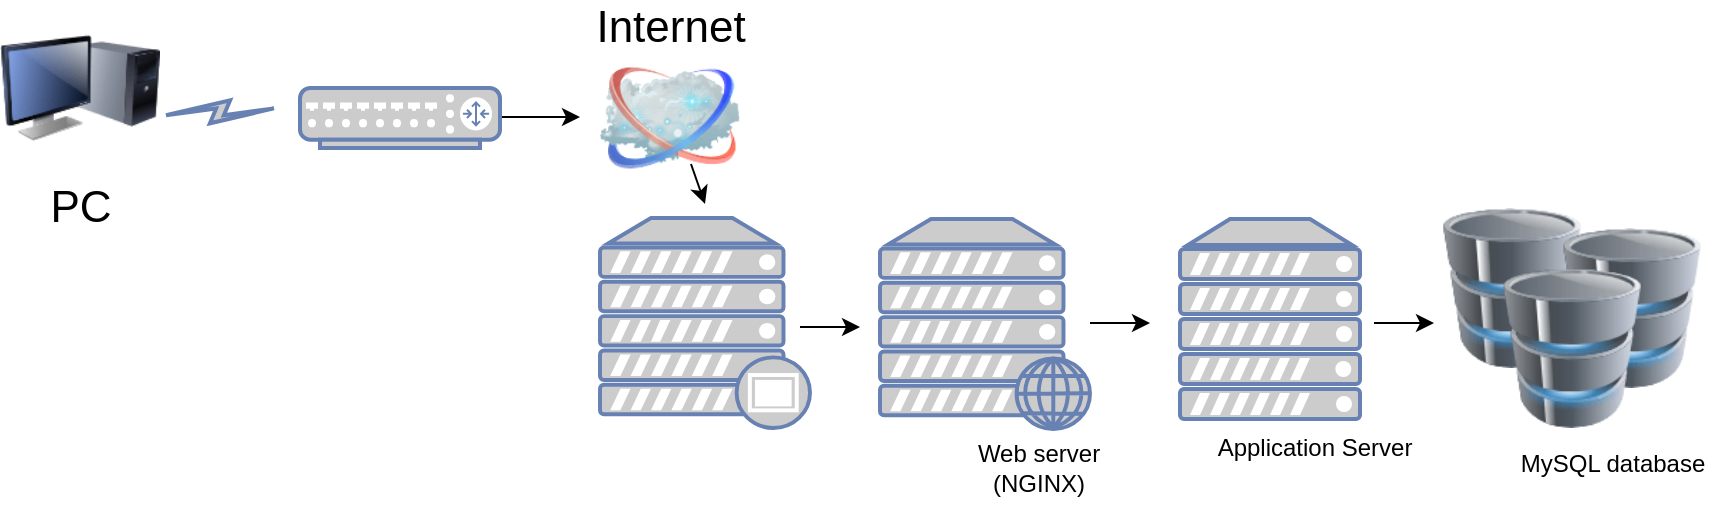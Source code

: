 <mxfile version="20.3.2" type="github">
  <diagram name="Page-1" id="55a83fd1-7818-8e21-69c5-c3457e3827bb">
    <mxGraphModel dx="1422" dy="793" grid="1" gridSize="10" guides="1" tooltips="1" connect="1" arrows="1" fold="1" page="1" pageScale="1" pageWidth="1100" pageHeight="850" background="none" math="0" shadow="0">
      <root>
        <mxCell id="0" />
        <mxCell id="1" parent="0" />
        <mxCell id="69ecfefc5c41e42c-2" value="Internet" style="image;html=1;labelBackgroundColor=#ffffff;image=img/lib/clip_art/networking/Cloud_128x128.png;rounded=1;shadow=0;comic=0;strokeWidth=2;fontSize=22;labelPosition=center;verticalLabelPosition=top;align=center;verticalAlign=bottom;" parent="1" vertex="1">
          <mxGeometry x="330" y="335" width="70" height="60" as="geometry" />
        </mxCell>
        <mxCell id="69ecfefc5c41e42c-5" value="PC" style="image;html=1;labelBackgroundColor=#ffffff;image=img/lib/clip_art/computers/Monitor_Tower_128x128.png;rounded=1;shadow=0;comic=0;strokeWidth=2;fontSize=22" parent="1" vertex="1">
          <mxGeometry x="30" y="310" width="80" height="80" as="geometry" />
        </mxCell>
        <mxCell id="69ecfefc5c41e42c-12" value="" style="html=1;fillColor=#CCCCCC;strokeColor=#6881B3;gradientColor=none;gradientDirection=north;strokeWidth=2;shape=mxgraph.networks.comm_link_edge;html=1;labelBackgroundColor=none;endArrow=none;fontFamily=Verdana;fontSize=22;fontColor=#000000;fontStyle=1" parent="1" edge="1">
          <mxGeometry width="100" height="100" relative="1" as="geometry">
            <mxPoint x="110" y="363.812" as="sourcePoint" />
            <mxPoint x="170" y="360.004" as="targetPoint" />
          </mxGeometry>
        </mxCell>
        <mxCell id="cRlTSrXUvNww42stDikP-2" value="" style="endArrow=classic;html=1;rounded=0;" edge="1" parent="1">
          <mxGeometry width="50" height="50" relative="1" as="geometry">
            <mxPoint x="280" y="364.5" as="sourcePoint" />
            <mxPoint x="320" y="364.5" as="targetPoint" />
          </mxGeometry>
        </mxCell>
        <mxCell id="cRlTSrXUvNww42stDikP-4" value="" style="image;html=1;image=img/lib/clip_art/computers/Database_128x128.png" vertex="1" parent="1">
          <mxGeometry x="746" y="410" width="80" height="80" as="geometry" />
        </mxCell>
        <mxCell id="cRlTSrXUvNww42stDikP-6" value="" style="fontColor=#0066CC;verticalAlign=top;verticalLabelPosition=bottom;labelPosition=center;align=center;html=1;outlineConnect=0;fillColor=#CCCCCC;strokeColor=#6881B3;gradientColor=none;gradientDirection=north;strokeWidth=2;shape=mxgraph.networks.server;" vertex="1" parent="1">
          <mxGeometry x="620" y="415.5" width="90" height="100" as="geometry" />
        </mxCell>
        <mxCell id="cRlTSrXUvNww42stDikP-8" value="" style="image;html=1;image=img/lib/clip_art/computers/Database_128x128.png" vertex="1" parent="1">
          <mxGeometry x="806" y="420" width="80" height="80" as="geometry" />
        </mxCell>
        <mxCell id="cRlTSrXUvNww42stDikP-9" value="" style="image;html=1;image=img/lib/clip_art/computers/Database_128x128.png" vertex="1" parent="1">
          <mxGeometry x="776" y="440" width="80" height="80" as="geometry" />
        </mxCell>
        <mxCell id="cRlTSrXUvNww42stDikP-10" value="" style="fontColor=#0066CC;verticalAlign=top;verticalLabelPosition=bottom;labelPosition=center;align=center;html=1;outlineConnect=0;fillColor=#CCCCCC;strokeColor=#6881B3;gradientColor=none;gradientDirection=north;strokeWidth=2;shape=mxgraph.networks.router;" vertex="1" parent="1">
          <mxGeometry x="180" y="350" width="100" height="30" as="geometry" />
        </mxCell>
        <mxCell id="cRlTSrXUvNww42stDikP-12" value="" style="endArrow=classic;html=1;rounded=0;" edge="1" parent="1">
          <mxGeometry width="50" height="50" relative="1" as="geometry">
            <mxPoint x="430" y="469.5" as="sourcePoint" />
            <mxPoint x="460" y="469.5" as="targetPoint" />
          </mxGeometry>
        </mxCell>
        <mxCell id="cRlTSrXUvNww42stDikP-13" value="" style="endArrow=classic;html=1;rounded=0;" edge="1" parent="1">
          <mxGeometry width="50" height="50" relative="1" as="geometry">
            <mxPoint x="575" y="467.5" as="sourcePoint" />
            <mxPoint x="605" y="467.5" as="targetPoint" />
          </mxGeometry>
        </mxCell>
        <mxCell id="cRlTSrXUvNww42stDikP-15" value="" style="fontColor=#0066CC;verticalAlign=top;verticalLabelPosition=bottom;labelPosition=center;align=center;html=1;outlineConnect=0;fillColor=#CCCCCC;strokeColor=#6881B3;gradientColor=none;gradientDirection=north;strokeWidth=2;shape=mxgraph.networks.web_server;" vertex="1" parent="1">
          <mxGeometry x="470" y="415.5" width="105" height="105" as="geometry" />
        </mxCell>
        <mxCell id="cRlTSrXUvNww42stDikP-16" value="&lt;div&gt;Web server&lt;/div&gt;&lt;div&gt;(NGINX)&lt;br&gt;&lt;/div&gt;" style="text;html=1;align=center;verticalAlign=middle;resizable=0;points=[];autosize=1;strokeColor=none;fillColor=none;" vertex="1" parent="1">
          <mxGeometry x="509" y="520" width="80" height="40" as="geometry" />
        </mxCell>
        <mxCell id="cRlTSrXUvNww42stDikP-17" value="Application Server" style="text;html=1;align=center;verticalAlign=middle;resizable=0;points=[];autosize=1;strokeColor=none;fillColor=none;" vertex="1" parent="1">
          <mxGeometry x="627" y="515" width="120" height="30" as="geometry" />
        </mxCell>
        <mxCell id="cRlTSrXUvNww42stDikP-18" value="MySQL database" style="text;html=1;align=center;verticalAlign=middle;resizable=0;points=[];autosize=1;strokeColor=none;fillColor=none;" vertex="1" parent="1">
          <mxGeometry x="776" y="522.5" width="120" height="30" as="geometry" />
        </mxCell>
        <mxCell id="cRlTSrXUvNww42stDikP-19" value="" style="endArrow=classic;html=1;rounded=0;" edge="1" parent="1">
          <mxGeometry width="50" height="50" relative="1" as="geometry">
            <mxPoint x="717" y="467.5" as="sourcePoint" />
            <mxPoint x="747" y="467.5" as="targetPoint" />
          </mxGeometry>
        </mxCell>
        <mxCell id="cRlTSrXUvNww42stDikP-20" value="" style="fontColor=#0066CC;verticalAlign=top;verticalLabelPosition=bottom;labelPosition=center;align=center;html=1;outlineConnect=0;fillColor=#CCCCCC;strokeColor=#6881B3;gradientColor=none;gradientDirection=north;strokeWidth=2;shape=mxgraph.networks.proxy_server;" vertex="1" parent="1">
          <mxGeometry x="330" y="415" width="105" height="105" as="geometry" />
        </mxCell>
        <mxCell id="cRlTSrXUvNww42stDikP-21" value="" style="endArrow=classic;html=1;rounded=0;entryX=0.5;entryY=0;entryDx=0;entryDy=0;entryPerimeter=0;" edge="1" parent="1">
          <mxGeometry width="50" height="50" relative="1" as="geometry">
            <mxPoint x="375.5" y="388" as="sourcePoint" />
            <mxPoint x="382.5" y="408" as="targetPoint" />
          </mxGeometry>
        </mxCell>
      </root>
    </mxGraphModel>
  </diagram>
</mxfile>
